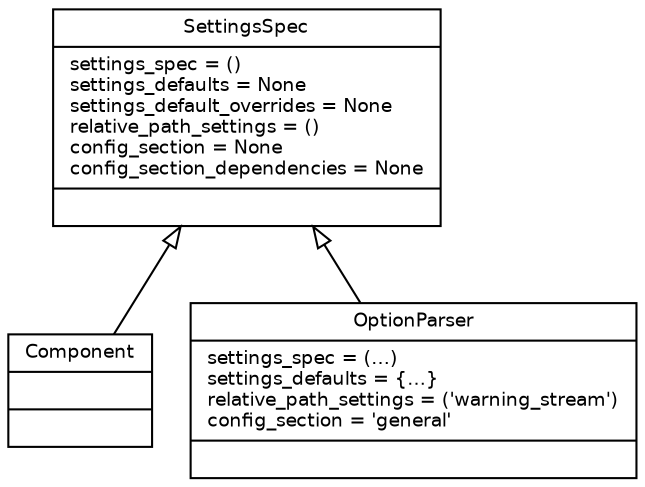 digraph G {
    graph [
        fontname = "Bitstream Vera Sans"
        fontsize = 9
    ]
    node [
        fontname = "Bitstream Vera Sans"
        fontsize = 9
        shape = "record"
    ]

    SettingsSpec [
        label = "{SettingsSpec
        |settings_spec = ()\lsettings_defaults = None\lsettings_default_overrides = None\lrelative_path_settings = ()\lconfig_section = None\lconfig_section_dependencies = None\l
        |}"
    ]
    Component [
        label = "{Component
        |
        |}"
    ]
    OptionParser [
        label ="{OptionParser
        |settings_spec = (...)\lsettings_defaults = \{...\}\lrelative_path_settings = ('warning_stream')\lconfig_section = 'general'\l
        |}"
    ]

    edge [
        arrowhead = "empty"
    ]
    Component, OptionParser -> SettingsSpec

    { rank = min; SettingsSpec }
    { rank = max; Component, OptionParser }
}
